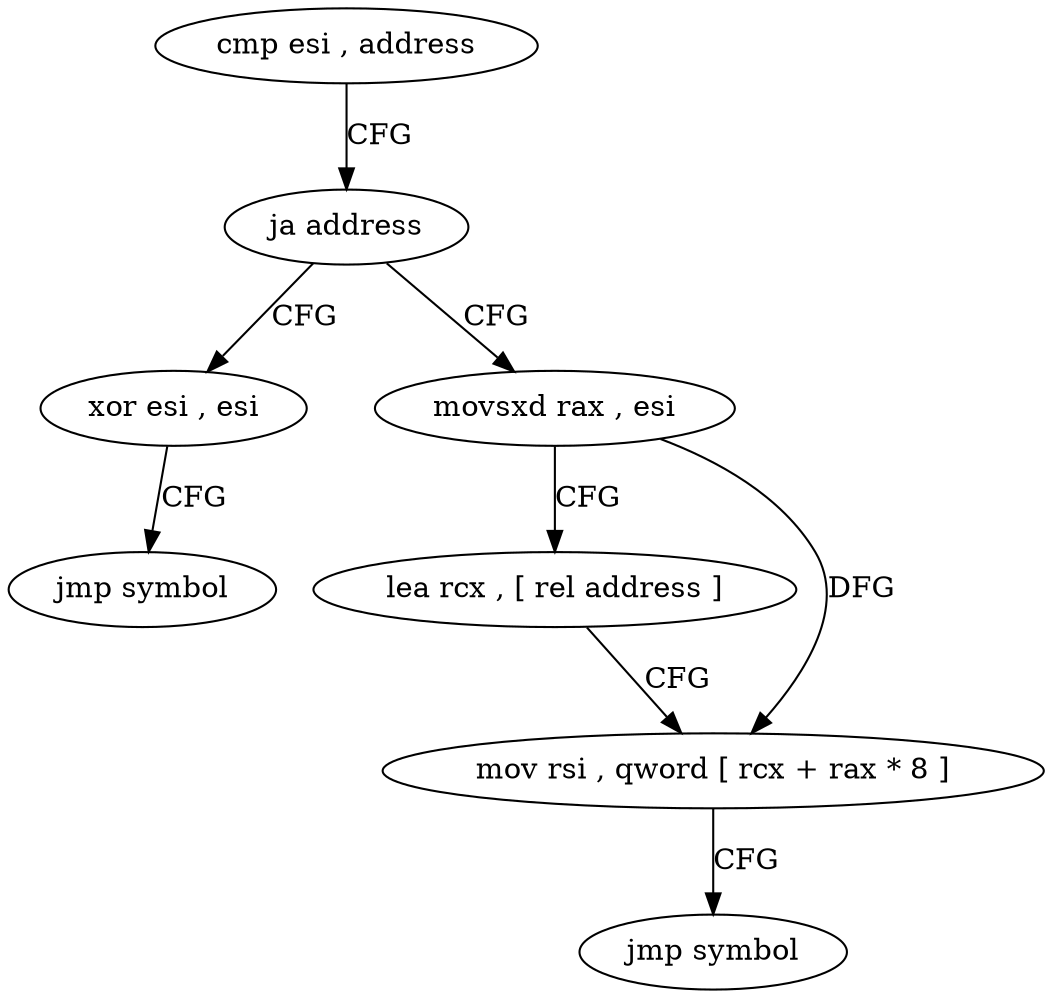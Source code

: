 digraph "func" {
"137712" [label = "cmp esi , address" ]
"137715" [label = "ja address" ]
"137736" [label = "xor esi , esi" ]
"137717" [label = "movsxd rax , esi" ]
"137738" [label = "jmp symbol" ]
"137720" [label = "lea rcx , [ rel address ]" ]
"137727" [label = "mov rsi , qword [ rcx + rax * 8 ]" ]
"137731" [label = "jmp symbol" ]
"137712" -> "137715" [ label = "CFG" ]
"137715" -> "137736" [ label = "CFG" ]
"137715" -> "137717" [ label = "CFG" ]
"137736" -> "137738" [ label = "CFG" ]
"137717" -> "137720" [ label = "CFG" ]
"137717" -> "137727" [ label = "DFG" ]
"137720" -> "137727" [ label = "CFG" ]
"137727" -> "137731" [ label = "CFG" ]
}
